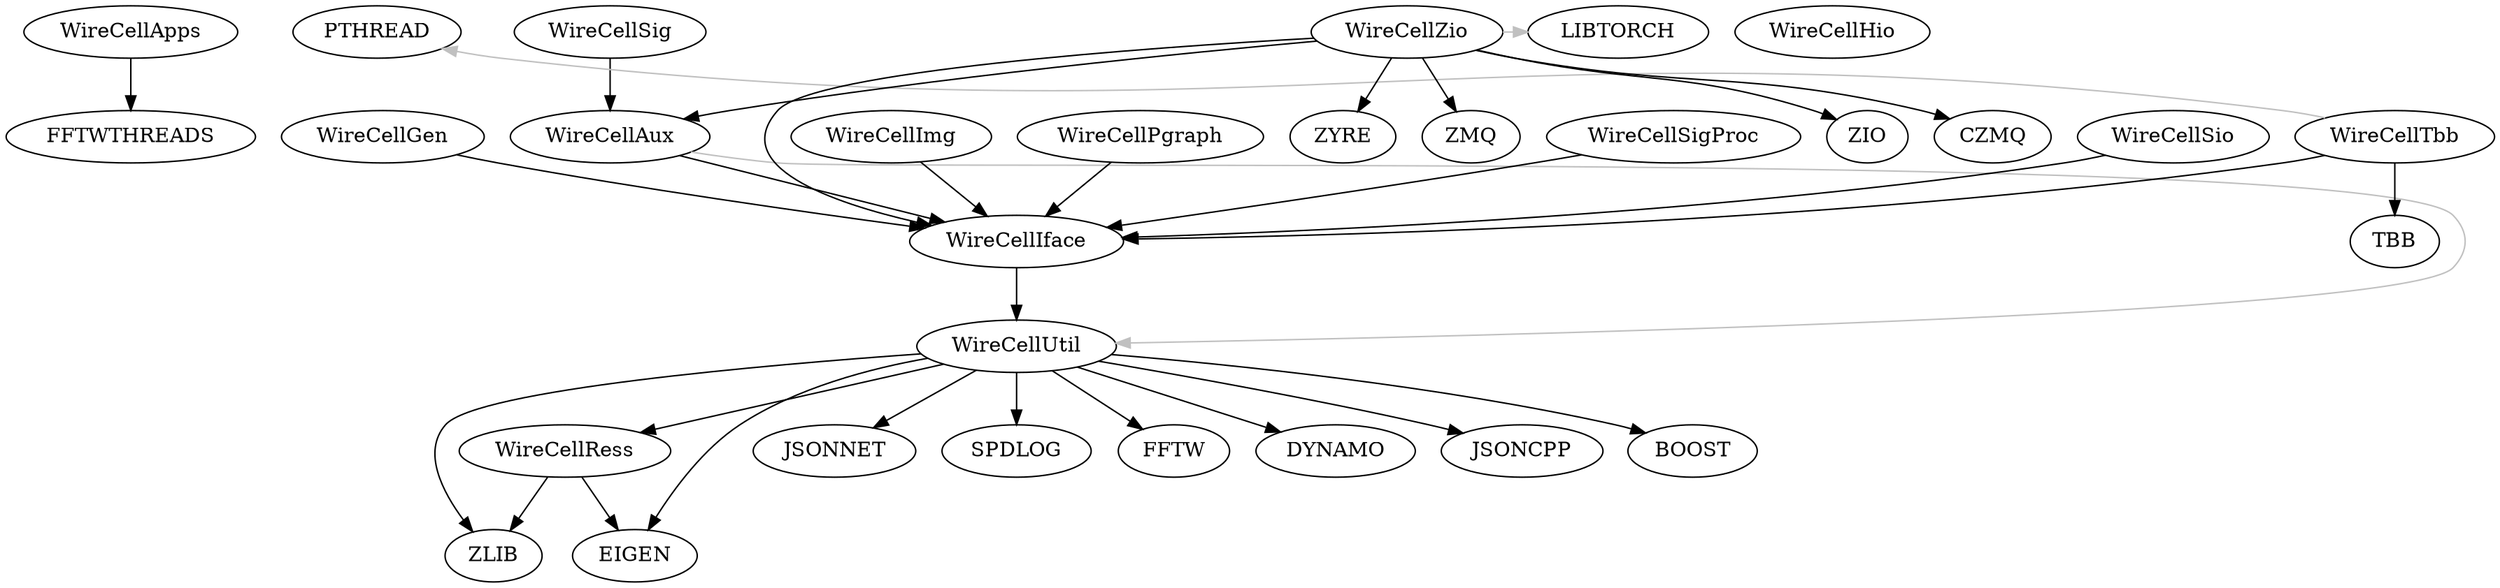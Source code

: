 digraph deps {
	"WireCellApps";
	"WireCellAux";
	"WireCellGen";
	"WireCellSig";
	"WireCellHio";
	"WireCellUtil";
	"WireCellSig" -> "WireCellAux"[color="black"];
	"WireCellApps" -> "FFTWTHREADS"[color="black"];
	"WireCellAux" -> "WireCellIface"[color="black"];
	"WireCellAux" -> "WireCellUtil"[color="gray",constraint=false];
	"WireCellGen" -> "WireCellIface"[color="black"];
	"WireCellIface" -> "WireCellUtil"[color="black"];
	"WireCellImg" -> "WireCellIface"[color="black"];
	"WireCellPgraph" -> "WireCellIface"[color="black"];
	"WireCellRess" -> "ZLIB"[color="black"];
	"WireCellRess" -> "EIGEN"[color="black"];
	"WireCellSigProc" -> "WireCellIface"[color="black"];
	"WireCellSio" -> "WireCellIface"[color="black"];
	"WireCellTbb" -> "WireCellIface"[color="black"];
	"WireCellTbb" -> "TBB"[color="black"];
	"WireCellTbb" -> "PTHREAD"[color="gray",constraint=false];
	"WireCellUtil" -> "JSONNET"[color="black"];
	"WireCellUtil" -> "SPDLOG"[color="black"];
	"WireCellUtil" -> "EIGEN"[color="black"];
	"WireCellUtil" -> "WireCellRess"[color="black"];
	"WireCellUtil" -> "FFTW"[color="black"];
	"WireCellUtil" -> "ZLIB"[color="black"];
	"WireCellUtil" -> "DYNAMO"[color="black"];
	"WireCellUtil" -> "JSONCPP"[color="black"];
	"WireCellUtil" -> "BOOST"[color="black"];
	"WireCellZio" -> "WireCellAux"[color="black"];
	"WireCellZio" -> "ZYRE"[color="black"];
	"WireCellZio" -> "ZMQ"[color="black"];
	"WireCellZio" -> "ZIO"[color="black"];
	"WireCellZio" -> "WireCellIface"[color="black"];
	"WireCellZio" -> "CZMQ"[color="black"];
	"WireCellZio" -> "LIBTORCH"[color="gray",constraint=false];
}
